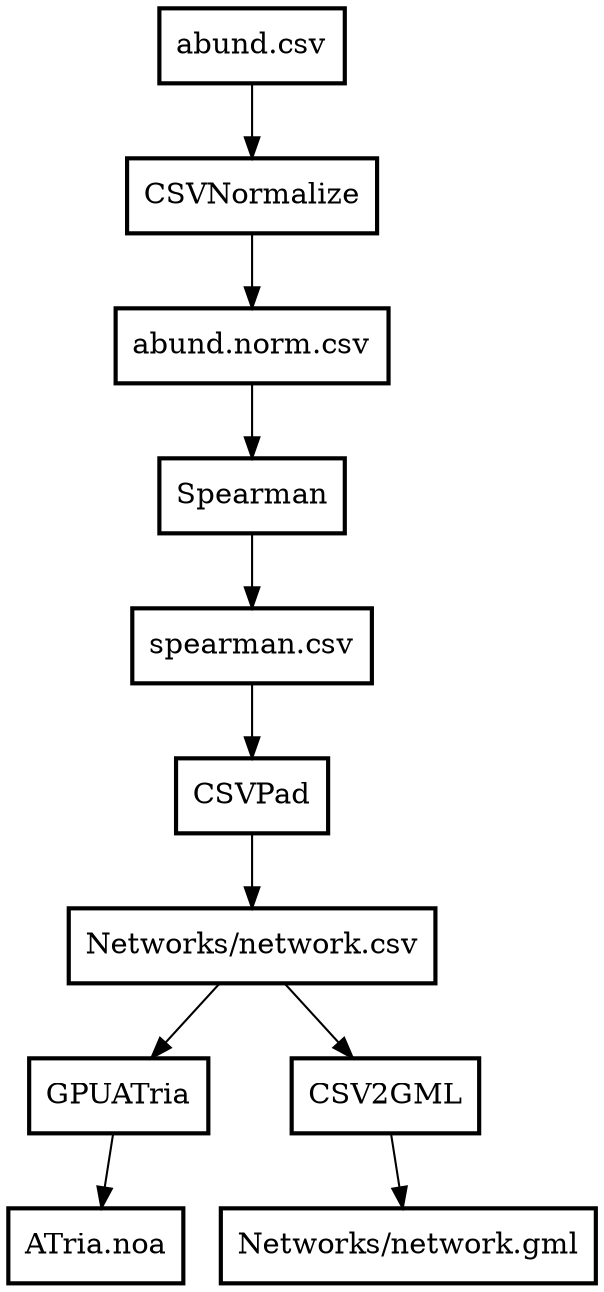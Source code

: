 digraph G {
	node [style=bold, shape=box];
	"abund.csv"->"CSVNormalize"->"abund.norm.csv";
	"abund.norm.csv"->"Spearman"->"spearman.csv";
	"spearman.csv"->"CSVPad"->"Networks/network.csv";
	"Networks/network.csv"->"GPUATria"->"ATria.noa";
	"Networks/network.csv"->"CSV2GML"->"Networks/network.gml";
}

